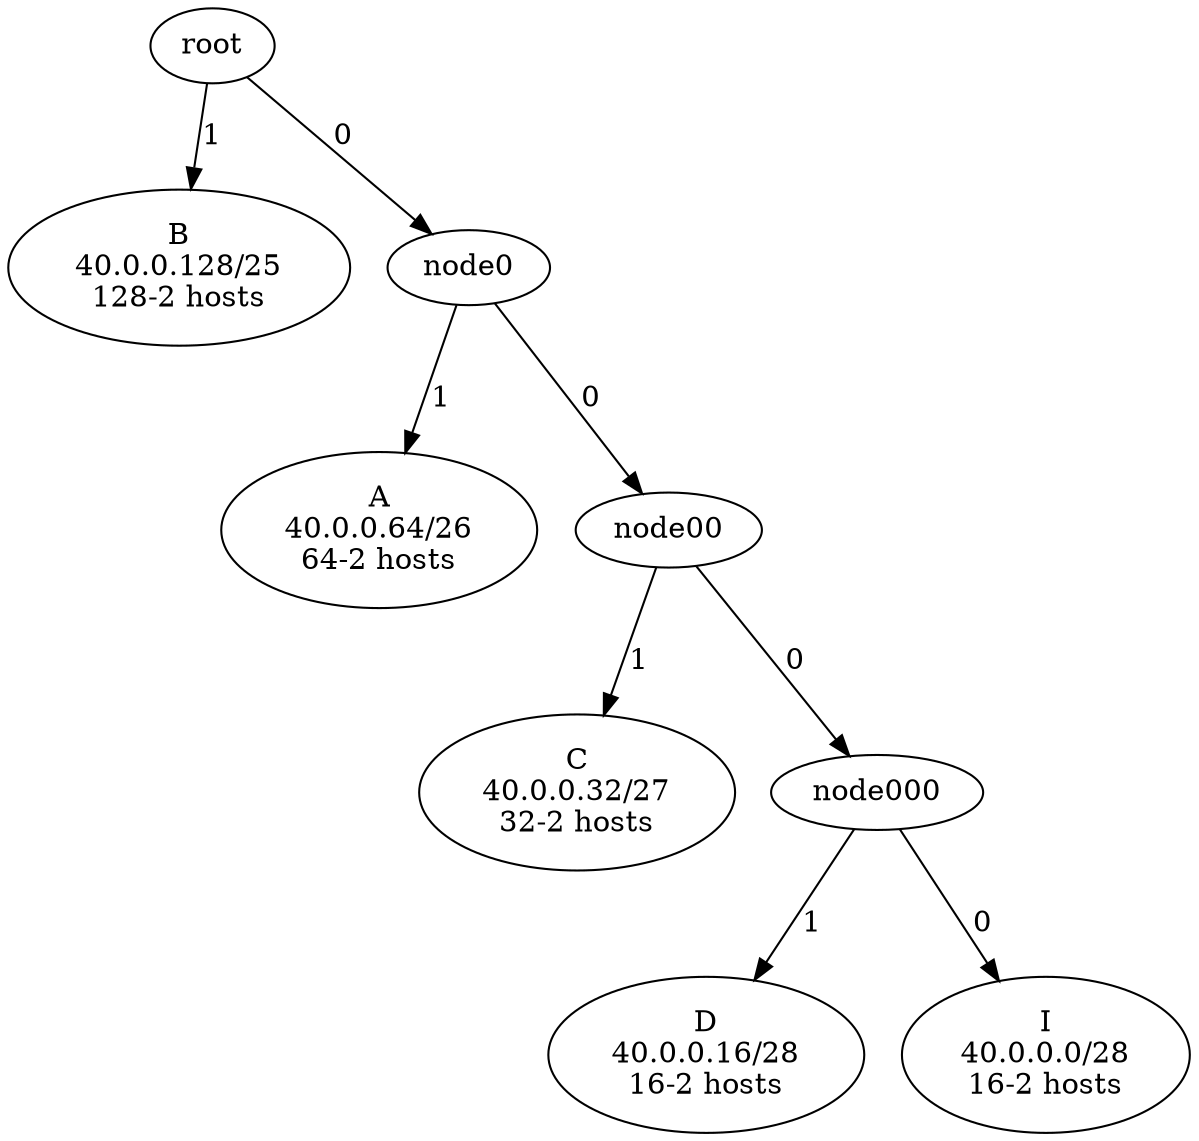 digraph trie {
root -> "B
40.0.0.128/25
128-2 hosts" [label="1"]
root -> node0 [label="0"]
node0 -> "A
40.0.0.64/26
64-2 hosts"[label="1"]
node0 -> node00 [label="0"]
node00 -> "C
40.0.0.32/27
32-2 hosts" [label="1"]
node00 -> node000 [label="0"]
node000 -> "D
40.0.0.16/28
16-2 hosts" [label="1"]
node000 -> "I
40.0.0.0/28
16-2 hosts"[label="0"]
}
